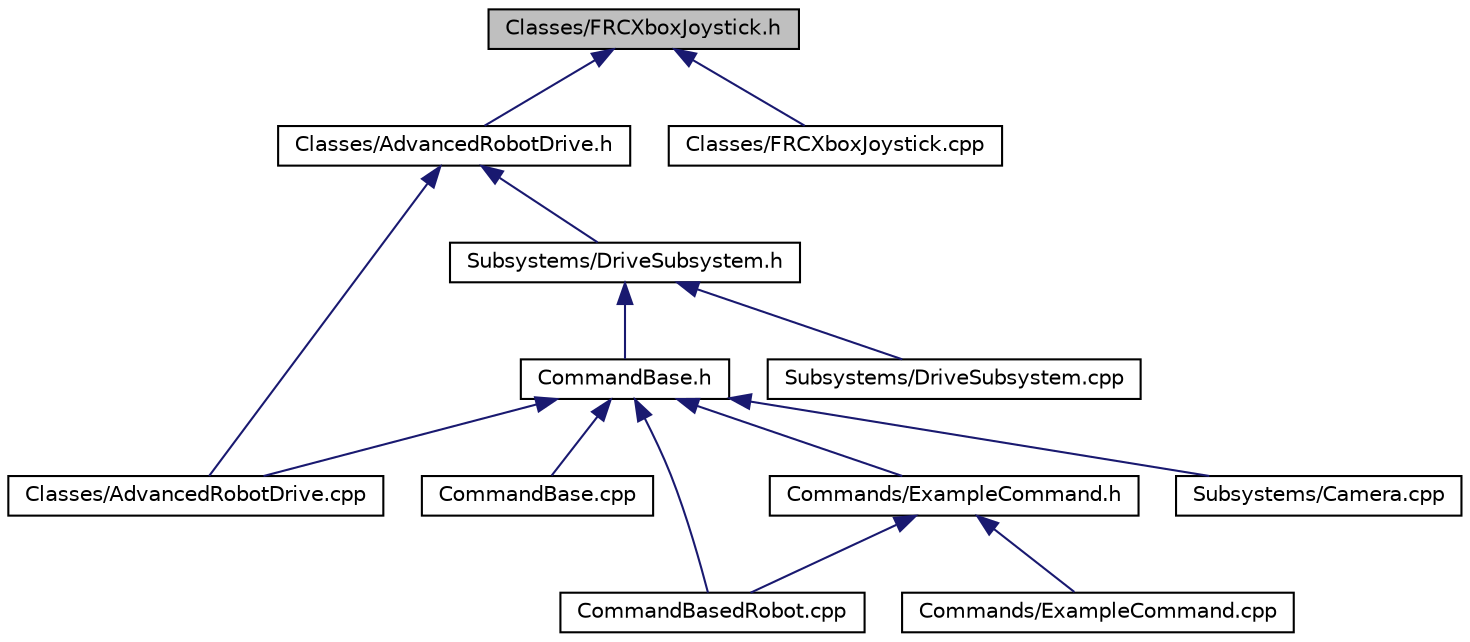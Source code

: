 digraph G
{
  edge [fontname="Helvetica",fontsize="10",labelfontname="Helvetica",labelfontsize="10"];
  node [fontname="Helvetica",fontsize="10",shape=record];
  Node1 [label="Classes/FRCXboxJoystick.h",height=0.2,width=0.4,color="black", fillcolor="grey75", style="filled" fontcolor="black"];
  Node1 -> Node2 [dir="back",color="midnightblue",fontsize="10",style="solid",fontname="Helvetica"];
  Node2 [label="Classes/AdvancedRobotDrive.h",height=0.2,width=0.4,color="black", fillcolor="white", style="filled",URL="$_advanced_robot_drive_8h.html"];
  Node2 -> Node3 [dir="back",color="midnightblue",fontsize="10",style="solid",fontname="Helvetica"];
  Node3 [label="Classes/AdvancedRobotDrive.cpp",height=0.2,width=0.4,color="black", fillcolor="white", style="filled",URL="$_advanced_robot_drive_8cpp.html"];
  Node2 -> Node4 [dir="back",color="midnightblue",fontsize="10",style="solid",fontname="Helvetica"];
  Node4 [label="Subsystems/DriveSubsystem.h",height=0.2,width=0.4,color="black", fillcolor="white", style="filled",URL="$_drive_subsystem_8h.html"];
  Node4 -> Node5 [dir="back",color="midnightblue",fontsize="10",style="solid",fontname="Helvetica"];
  Node5 [label="CommandBase.h",height=0.2,width=0.4,color="black", fillcolor="white", style="filled",URL="$_command_base_8h.html"];
  Node5 -> Node3 [dir="back",color="midnightblue",fontsize="10",style="solid",fontname="Helvetica"];
  Node5 -> Node6 [dir="back",color="midnightblue",fontsize="10",style="solid",fontname="Helvetica"];
  Node6 [label="CommandBase.cpp",height=0.2,width=0.4,color="black", fillcolor="white", style="filled",URL="$_command_base_8cpp.html"];
  Node5 -> Node7 [dir="back",color="midnightblue",fontsize="10",style="solid",fontname="Helvetica"];
  Node7 [label="Commands/ExampleCommand.h",height=0.2,width=0.4,color="black", fillcolor="white", style="filled",URL="$_example_command_8h.html"];
  Node7 -> Node8 [dir="back",color="midnightblue",fontsize="10",style="solid",fontname="Helvetica"];
  Node8 [label="CommandBasedRobot.cpp",height=0.2,width=0.4,color="black", fillcolor="white", style="filled",URL="$_command_based_robot_8cpp.html"];
  Node7 -> Node9 [dir="back",color="midnightblue",fontsize="10",style="solid",fontname="Helvetica"];
  Node9 [label="Commands/ExampleCommand.cpp",height=0.2,width=0.4,color="black", fillcolor="white", style="filled",URL="$_example_command_8cpp.html"];
  Node5 -> Node8 [dir="back",color="midnightblue",fontsize="10",style="solid",fontname="Helvetica"];
  Node5 -> Node10 [dir="back",color="midnightblue",fontsize="10",style="solid",fontname="Helvetica"];
  Node10 [label="Subsystems/Camera.cpp",height=0.2,width=0.4,color="black", fillcolor="white", style="filled",URL="$_camera_8cpp.html"];
  Node4 -> Node11 [dir="back",color="midnightblue",fontsize="10",style="solid",fontname="Helvetica"];
  Node11 [label="Subsystems/DriveSubsystem.cpp",height=0.2,width=0.4,color="black", fillcolor="white", style="filled",URL="$_drive_subsystem_8cpp.html"];
  Node1 -> Node12 [dir="back",color="midnightblue",fontsize="10",style="solid",fontname="Helvetica"];
  Node12 [label="Classes/FRCXboxJoystick.cpp",height=0.2,width=0.4,color="black", fillcolor="white", style="filled",URL="$_f_r_c_xbox_joystick_8cpp.html"];
}

